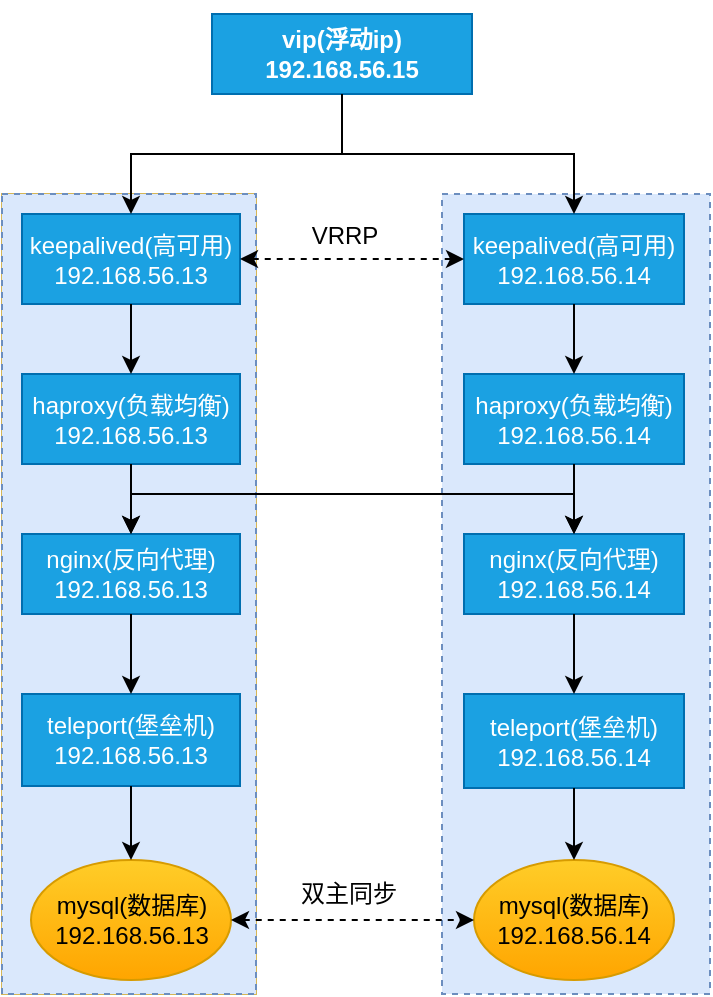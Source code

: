 <mxfile version="12.4.3" type="device" pages="1"><diagram id="gdkp1VRtIn3v95ozw9nl" name="第 1 页"><mxGraphModel dx="1038" dy="580" grid="1" gridSize="10" guides="1" tooltips="1" connect="1" arrows="1" fold="1" page="1" pageScale="1" pageWidth="827" pageHeight="1169" background="none" math="0" shadow="0"><root><mxCell id="0"/><mxCell id="1" parent="0"/><mxCell id="EzVkIHf2KvIy5Tb2o1IR-21" value="" style="group;gradientColor=#ffd966;fillColor=#fff2cc;strokeColor=#d6b656;" vertex="1" connectable="0" parent="1"><mxGeometry x="170" y="140" width="127" height="400" as="geometry"/></mxCell><mxCell id="9Hg_8fXOAJnd3V4Qws0Y-47" value="" style="rounded=0;whiteSpace=wrap;html=1;dashed=1;fillColor=#dae8fc;strokeColor=#6c8ebf;" parent="EzVkIHf2KvIy5Tb2o1IR-21" vertex="1"><mxGeometry width="127" height="400" as="geometry"/></mxCell><mxCell id="9Hg_8fXOAJnd3V4Qws0Y-3" value="keepalived(高可用)&lt;br&gt;192.168.56.13" style="rounded=0;whiteSpace=wrap;html=1;fillColor=#1ba1e2;strokeColor=#006EAF;fontColor=#ffffff;" parent="EzVkIHf2KvIy5Tb2o1IR-21" vertex="1"><mxGeometry x="10" y="10" width="109" height="45" as="geometry"/></mxCell><mxCell id="9Hg_8fXOAJnd3V4Qws0Y-8" value="haproxy(负载均衡)&lt;br&gt;192.168.56.13" style="rounded=0;whiteSpace=wrap;html=1;fillColor=#1ba1e2;strokeColor=#006EAF;fontColor=#ffffff;" parent="EzVkIHf2KvIy5Tb2o1IR-21" vertex="1"><mxGeometry x="10" y="90" width="109" height="45" as="geometry"/></mxCell><mxCell id="EzVkIHf2KvIy5Tb2o1IR-10" style="edgeStyle=orthogonalEdgeStyle;rounded=0;orthogonalLoop=1;jettySize=auto;html=1;exitX=0.5;exitY=1;exitDx=0;exitDy=0;entryX=0.5;entryY=0;entryDx=0;entryDy=0;" edge="1" parent="EzVkIHf2KvIy5Tb2o1IR-21" source="9Hg_8fXOAJnd3V4Qws0Y-3" target="9Hg_8fXOAJnd3V4Qws0Y-8"><mxGeometry relative="1" as="geometry"/></mxCell><mxCell id="9Hg_8fXOAJnd3V4Qws0Y-19" value="nginx(反向代理)&lt;br&gt;192.168.56.13" style="rounded=0;whiteSpace=wrap;html=1;fillColor=#1ba1e2;strokeColor=#006EAF;fontColor=#ffffff;" parent="EzVkIHf2KvIy5Tb2o1IR-21" vertex="1"><mxGeometry x="10" y="170" width="109" height="40" as="geometry"/></mxCell><mxCell id="EzVkIHf2KvIy5Tb2o1IR-13" style="edgeStyle=orthogonalEdgeStyle;rounded=0;orthogonalLoop=1;jettySize=auto;html=1;exitX=0.5;exitY=1;exitDx=0;exitDy=0;entryX=0.5;entryY=0;entryDx=0;entryDy=0;" edge="1" parent="EzVkIHf2KvIy5Tb2o1IR-21" source="9Hg_8fXOAJnd3V4Qws0Y-8" target="9Hg_8fXOAJnd3V4Qws0Y-19"><mxGeometry relative="1" as="geometry"/></mxCell><mxCell id="9Hg_8fXOAJnd3V4Qws0Y-25" value="teleport(堡垒机)&lt;br&gt;192.168.56.13" style="rounded=0;whiteSpace=wrap;html=1;fillColor=#1ba1e2;strokeColor=#006EAF;fontColor=#ffffff;" parent="EzVkIHf2KvIy5Tb2o1IR-21" vertex="1"><mxGeometry x="10" y="250" width="109" height="46" as="geometry"/></mxCell><mxCell id="EzVkIHf2KvIy5Tb2o1IR-15" style="edgeStyle=orthogonalEdgeStyle;rounded=0;orthogonalLoop=1;jettySize=auto;html=1;exitX=0.5;exitY=1;exitDx=0;exitDy=0;entryX=0.5;entryY=0;entryDx=0;entryDy=0;" edge="1" parent="EzVkIHf2KvIy5Tb2o1IR-21" source="9Hg_8fXOAJnd3V4Qws0Y-19" target="9Hg_8fXOAJnd3V4Qws0Y-25"><mxGeometry relative="1" as="geometry"/></mxCell><mxCell id="9Hg_8fXOAJnd3V4Qws0Y-30" value="mysql(数据库)&lt;br&gt;192.168.56.13" style="ellipse;whiteSpace=wrap;html=1;fillColor=#ffcd28;strokeColor=#d79b00;gradientColor=#ffa500;" parent="EzVkIHf2KvIy5Tb2o1IR-21" vertex="1"><mxGeometry x="14.5" y="333" width="100" height="60" as="geometry"/></mxCell><mxCell id="EzVkIHf2KvIy5Tb2o1IR-16" style="edgeStyle=orthogonalEdgeStyle;rounded=0;orthogonalLoop=1;jettySize=auto;html=1;exitX=0.5;exitY=1;exitDx=0;exitDy=0;entryX=0.5;entryY=0;entryDx=0;entryDy=0;" edge="1" parent="EzVkIHf2KvIy5Tb2o1IR-21" source="9Hg_8fXOAJnd3V4Qws0Y-25" target="9Hg_8fXOAJnd3V4Qws0Y-30"><mxGeometry relative="1" as="geometry"/></mxCell><mxCell id="EzVkIHf2KvIy5Tb2o1IR-22" value="" style="group" vertex="1" connectable="0" parent="1"><mxGeometry x="390" y="140" width="134" height="400" as="geometry"/></mxCell><mxCell id="9Hg_8fXOAJnd3V4Qws0Y-48" value="" style="rounded=0;whiteSpace=wrap;html=1;dashed=1;fillColor=#dae8fc;strokeColor=#6c8ebf;" parent="EzVkIHf2KvIy5Tb2o1IR-22" vertex="1"><mxGeometry width="134" height="400" as="geometry"/></mxCell><mxCell id="9Hg_8fXOAJnd3V4Qws0Y-4" value="keepalived(高可用)&lt;br&gt;192.168.56.14" style="rounded=0;whiteSpace=wrap;html=1;fillColor=#1ba1e2;strokeColor=#006EAF;fontColor=#ffffff;" parent="EzVkIHf2KvIy5Tb2o1IR-22" vertex="1"><mxGeometry x="11" y="10" width="110" height="45" as="geometry"/></mxCell><mxCell id="9Hg_8fXOAJnd3V4Qws0Y-9" value="haproxy(负载均衡)&lt;br&gt;192.168.56.14" style="rounded=0;whiteSpace=wrap;html=1;fillColor=#1ba1e2;strokeColor=#006EAF;fontColor=#ffffff;" parent="EzVkIHf2KvIy5Tb2o1IR-22" vertex="1"><mxGeometry x="11" y="90" width="110" height="45" as="geometry"/></mxCell><mxCell id="EzVkIHf2KvIy5Tb2o1IR-11" style="edgeStyle=orthogonalEdgeStyle;rounded=0;orthogonalLoop=1;jettySize=auto;html=1;exitX=0.5;exitY=1;exitDx=0;exitDy=0;entryX=0.5;entryY=0;entryDx=0;entryDy=0;" edge="1" parent="EzVkIHf2KvIy5Tb2o1IR-22" source="9Hg_8fXOAJnd3V4Qws0Y-4" target="9Hg_8fXOAJnd3V4Qws0Y-9"><mxGeometry relative="1" as="geometry"/></mxCell><mxCell id="9Hg_8fXOAJnd3V4Qws0Y-20" value="nginx(反向代理)&lt;br&gt;192.168.56.14" style="rounded=0;whiteSpace=wrap;html=1;fillColor=#1ba1e2;strokeColor=#006EAF;fontColor=#ffffff;" parent="EzVkIHf2KvIy5Tb2o1IR-22" vertex="1"><mxGeometry x="11" y="170" width="110" height="40" as="geometry"/></mxCell><mxCell id="EzVkIHf2KvIy5Tb2o1IR-17" style="edgeStyle=orthogonalEdgeStyle;rounded=0;orthogonalLoop=1;jettySize=auto;html=1;exitX=0.5;exitY=1;exitDx=0;exitDy=0;entryX=0.5;entryY=0;entryDx=0;entryDy=0;" edge="1" parent="EzVkIHf2KvIy5Tb2o1IR-22" source="9Hg_8fXOAJnd3V4Qws0Y-9" target="9Hg_8fXOAJnd3V4Qws0Y-20"><mxGeometry relative="1" as="geometry"/></mxCell><mxCell id="9Hg_8fXOAJnd3V4Qws0Y-21" style="edgeStyle=none;rounded=0;orthogonalLoop=1;jettySize=auto;html=1;exitX=0.25;exitY=1;exitDx=0;exitDy=0;" parent="EzVkIHf2KvIy5Tb2o1IR-22" source="9Hg_8fXOAJnd3V4Qws0Y-9" target="9Hg_8fXOAJnd3V4Qws0Y-9" edge="1"><mxGeometry relative="1" as="geometry"/></mxCell><mxCell id="9Hg_8fXOAJnd3V4Qws0Y-26" value="teleport(堡垒机)&lt;br&gt;192.168.56.14" style="rounded=0;whiteSpace=wrap;html=1;fillColor=#1ba1e2;strokeColor=#006EAF;fontColor=#ffffff;" parent="EzVkIHf2KvIy5Tb2o1IR-22" vertex="1"><mxGeometry x="11" y="250" width="110" height="47" as="geometry"/></mxCell><mxCell id="EzVkIHf2KvIy5Tb2o1IR-19" style="edgeStyle=orthogonalEdgeStyle;rounded=0;orthogonalLoop=1;jettySize=auto;html=1;exitX=0.5;exitY=1;exitDx=0;exitDy=0;entryX=0.5;entryY=0;entryDx=0;entryDy=0;" edge="1" parent="EzVkIHf2KvIy5Tb2o1IR-22" source="9Hg_8fXOAJnd3V4Qws0Y-20" target="9Hg_8fXOAJnd3V4Qws0Y-26"><mxGeometry relative="1" as="geometry"/></mxCell><mxCell id="9Hg_8fXOAJnd3V4Qws0Y-31" value="mysql(数据库)&lt;br&gt;192.168.56.14" style="ellipse;whiteSpace=wrap;html=1;gradientColor=#ffa500;fillColor=#ffcd28;strokeColor=#d79b00;" parent="EzVkIHf2KvIy5Tb2o1IR-22" vertex="1"><mxGeometry x="16" y="333" width="100" height="60" as="geometry"/></mxCell><mxCell id="EzVkIHf2KvIy5Tb2o1IR-20" style="edgeStyle=orthogonalEdgeStyle;rounded=0;orthogonalLoop=1;jettySize=auto;html=1;exitX=0.5;exitY=1;exitDx=0;exitDy=0;entryX=0.5;entryY=0;entryDx=0;entryDy=0;" edge="1" parent="EzVkIHf2KvIy5Tb2o1IR-22" source="9Hg_8fXOAJnd3V4Qws0Y-26" target="9Hg_8fXOAJnd3V4Qws0Y-31"><mxGeometry relative="1" as="geometry"/></mxCell><mxCell id="9Hg_8fXOAJnd3V4Qws0Y-2" value="&lt;p&gt;vip(浮动ip)&lt;br&gt;192.168.56.15&lt;/p&gt;" style="rounded=1;whiteSpace=wrap;html=1;arcSize=0;fontStyle=1;fillColor=#1ba1e2;strokeColor=#006EAF;fontColor=#ffffff;" parent="1" vertex="1"><mxGeometry x="275" y="50" width="130" height="40" as="geometry"/></mxCell><mxCell id="9Hg_8fXOAJnd3V4Qws0Y-40" value="双主同步" style="text;html=1;align=center;verticalAlign=middle;resizable=0;points=[];;autosize=1;dashed=1;" parent="1" vertex="1"><mxGeometry x="313" y="480" width="60" height="20" as="geometry"/></mxCell><mxCell id="EzVkIHf2KvIy5Tb2o1IR-1" value="VRRP" style="text;html=1;align=center;verticalAlign=middle;resizable=0;points=[];;autosize=1;" vertex="1" parent="1"><mxGeometry x="316" y="151" width="50" height="20" as="geometry"/></mxCell><mxCell id="9Hg_8fXOAJnd3V4Qws0Y-39" style="endArrow=classic;startArrow=classic;html=1;fontFamily=Helvetica;fontSize=11;fontColor=#000000;align=center;strokeColor=#000000;dashed=1;" parent="1" source="9Hg_8fXOAJnd3V4Qws0Y-30" target="9Hg_8fXOAJnd3V4Qws0Y-31" edge="1"><mxGeometry relative="1" as="geometry"/></mxCell><mxCell id="9Hg_8fXOAJnd3V4Qws0Y-41" value="" style="endArrow=classic;startArrow=classic;html=1;exitX=1;exitY=0.5;exitDx=0;exitDy=0;entryX=0;entryY=0.5;entryDx=0;entryDy=0;dashed=1;" parent="1" source="9Hg_8fXOAJnd3V4Qws0Y-3" target="9Hg_8fXOAJnd3V4Qws0Y-4" edge="1"><mxGeometry width="50" height="50" relative="1" as="geometry"><mxPoint x="320" y="210" as="sourcePoint"/><mxPoint x="370" y="160" as="targetPoint"/></mxGeometry></mxCell><mxCell id="EzVkIHf2KvIy5Tb2o1IR-8" style="edgeStyle=orthogonalEdgeStyle;rounded=0;orthogonalLoop=1;jettySize=auto;html=1;exitX=0.5;exitY=1;exitDx=0;exitDy=0;entryX=0.5;entryY=0;entryDx=0;entryDy=0;" edge="1" parent="1" source="9Hg_8fXOAJnd3V4Qws0Y-2" target="9Hg_8fXOAJnd3V4Qws0Y-3"><mxGeometry relative="1" as="geometry"/></mxCell><mxCell id="EzVkIHf2KvIy5Tb2o1IR-9" style="edgeStyle=orthogonalEdgeStyle;rounded=0;orthogonalLoop=1;jettySize=auto;html=1;exitX=0.5;exitY=1;exitDx=0;exitDy=0;entryX=0.5;entryY=0;entryDx=0;entryDy=0;" edge="1" parent="1" source="9Hg_8fXOAJnd3V4Qws0Y-2" target="9Hg_8fXOAJnd3V4Qws0Y-4"><mxGeometry relative="1" as="geometry"/></mxCell><mxCell id="EzVkIHf2KvIy5Tb2o1IR-23" style="edgeStyle=orthogonalEdgeStyle;rounded=0;orthogonalLoop=1;jettySize=auto;html=1;entryX=0.5;entryY=0;entryDx=0;entryDy=0;" edge="1" parent="1" target="9Hg_8fXOAJnd3V4Qws0Y-19"><mxGeometry relative="1" as="geometry"><mxPoint x="401" y="290" as="sourcePoint"/><Array as="points"><mxPoint x="401" y="290"/><mxPoint x="235" y="290"/></Array></mxGeometry></mxCell><mxCell id="EzVkIHf2KvIy5Tb2o1IR-24" style="edgeStyle=orthogonalEdgeStyle;rounded=0;orthogonalLoop=1;jettySize=auto;html=1;exitX=0.5;exitY=1;exitDx=0;exitDy=0;" edge="1" parent="1" source="9Hg_8fXOAJnd3V4Qws0Y-8" target="9Hg_8fXOAJnd3V4Qws0Y-20"><mxGeometry relative="1" as="geometry"><Array as="points"><mxPoint x="235" y="290"/><mxPoint x="456" y="290"/></Array></mxGeometry></mxCell></root></mxGraphModel></diagram></mxfile>